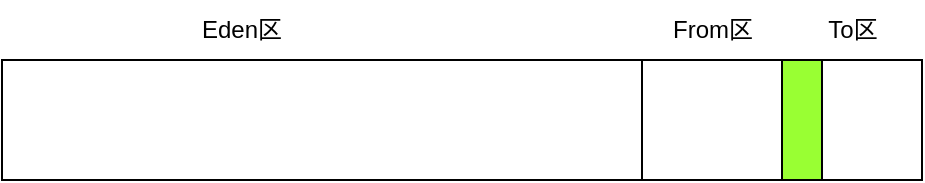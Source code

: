 <mxfile>
    <diagram id="cKqx8jpYu_WHQZoxO53q" name="第 1 页">
        <mxGraphModel dx="988" dy="532" grid="1" gridSize="10" guides="1" tooltips="1" connect="1" arrows="1" fold="1" page="1" pageScale="1" pageWidth="827" pageHeight="1169" background="#ffffff" math="0" shadow="0">
            <root>
                <mxCell id="0"/>
                <mxCell id="1" parent="0"/>
                <mxCell id="2" value="" style="rounded=0;whiteSpace=wrap;html=1;fillColor=#FFFFFF;strokeColor=#000000;" parent="1" vertex="1">
                    <mxGeometry x="90" y="80" width="320" height="60" as="geometry"/>
                </mxCell>
                <mxCell id="3" value="Eden区" style="text;html=1;strokeColor=none;fillColor=none;align=center;verticalAlign=middle;whiteSpace=wrap;rounded=0;fontColor=#000000;" parent="1" vertex="1">
                    <mxGeometry x="180" y="50" width="60" height="30" as="geometry"/>
                </mxCell>
                <mxCell id="4" value="" style="rounded=0;whiteSpace=wrap;html=1;fillColor=#FFFFFF;strokeColor=#000000;" parent="1" vertex="1">
                    <mxGeometry x="410" y="80" width="70" height="60" as="geometry"/>
                </mxCell>
                <mxCell id="5" value="From区" style="text;html=1;strokeColor=none;fillColor=none;align=center;verticalAlign=middle;whiteSpace=wrap;rounded=0;fontColor=#000000;" parent="1" vertex="1">
                    <mxGeometry x="422.5" y="50" width="45" height="30" as="geometry"/>
                </mxCell>
                <mxCell id="6" value="" style="rounded=0;whiteSpace=wrap;html=1;fillColor=#FFFFFF;strokeColor=#000000;" parent="1" vertex="1">
                    <mxGeometry x="480" y="80" width="70" height="60" as="geometry"/>
                </mxCell>
                <mxCell id="7" value="To区" style="text;html=1;strokeColor=none;fillColor=none;align=center;verticalAlign=middle;whiteSpace=wrap;rounded=0;fontColor=#000000;" parent="1" vertex="1">
                    <mxGeometry x="492.5" y="50" width="45" height="30" as="geometry"/>
                </mxCell>
                <mxCell id="21" value="" style="rounded=0;whiteSpace=wrap;html=1;fillColor=#99FF33;strokeColor=#000000;" vertex="1" parent="1">
                    <mxGeometry x="480" y="80" width="20" height="60" as="geometry"/>
                </mxCell>
            </root>
        </mxGraphModel>
    </diagram>
</mxfile>
